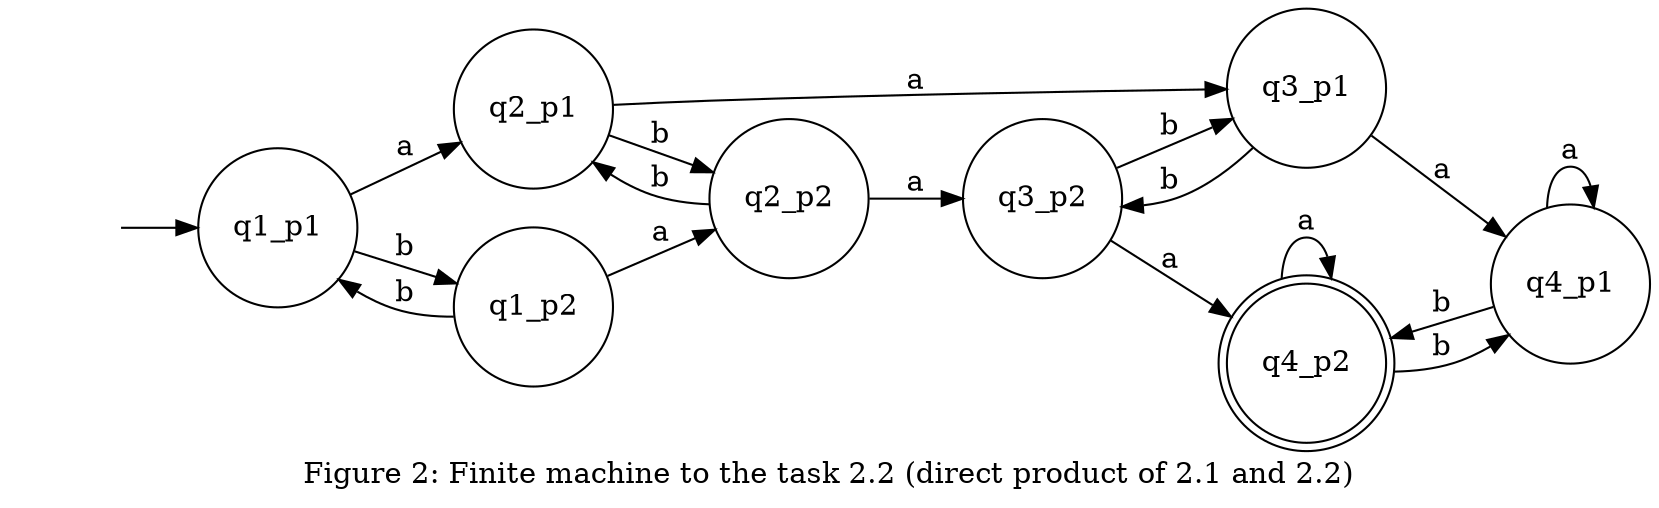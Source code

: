 digraph {
    "" [shape=none]
    node [shape=circle]
    q4_p2 [shape="doublecircle"]
    "" -> q1_p1
    q1_p1 -> q2_p1[label="a"]
    q1_p1 -> q1_p2[label="b"]
    q1_p2 -> q2_p2[label="a"]
    q1_p2 -> q1_p1[label="b"]
    q2_p1 -> q3_p1[label="a"]
    q2_p1 -> q2_p2[label="b"]
    q2_p2 -> q3_p2[label="a"]
    q2_p2 -> q2_p1[label="b"]
    q3_p1 -> q4_p1[label="a"]
    q3_p1 -> q3_p2[label="b"]
    q3_p2 -> q4_p2[label="a"]
    q3_p2 -> q3_p1[label="b"]
    q4_p1 -> q4_p1[label="a"]
    q4_p1 -> q4_p2[label="b"]
    q4_p2 -> q4_p2[label="a"]
    q4_p2 -> q4_p1[label="b"]
    rankdir = LR
    label = "Figure 2: Finite machine to the task 2.2 (direct product of 2.1 and 2.2)"
}